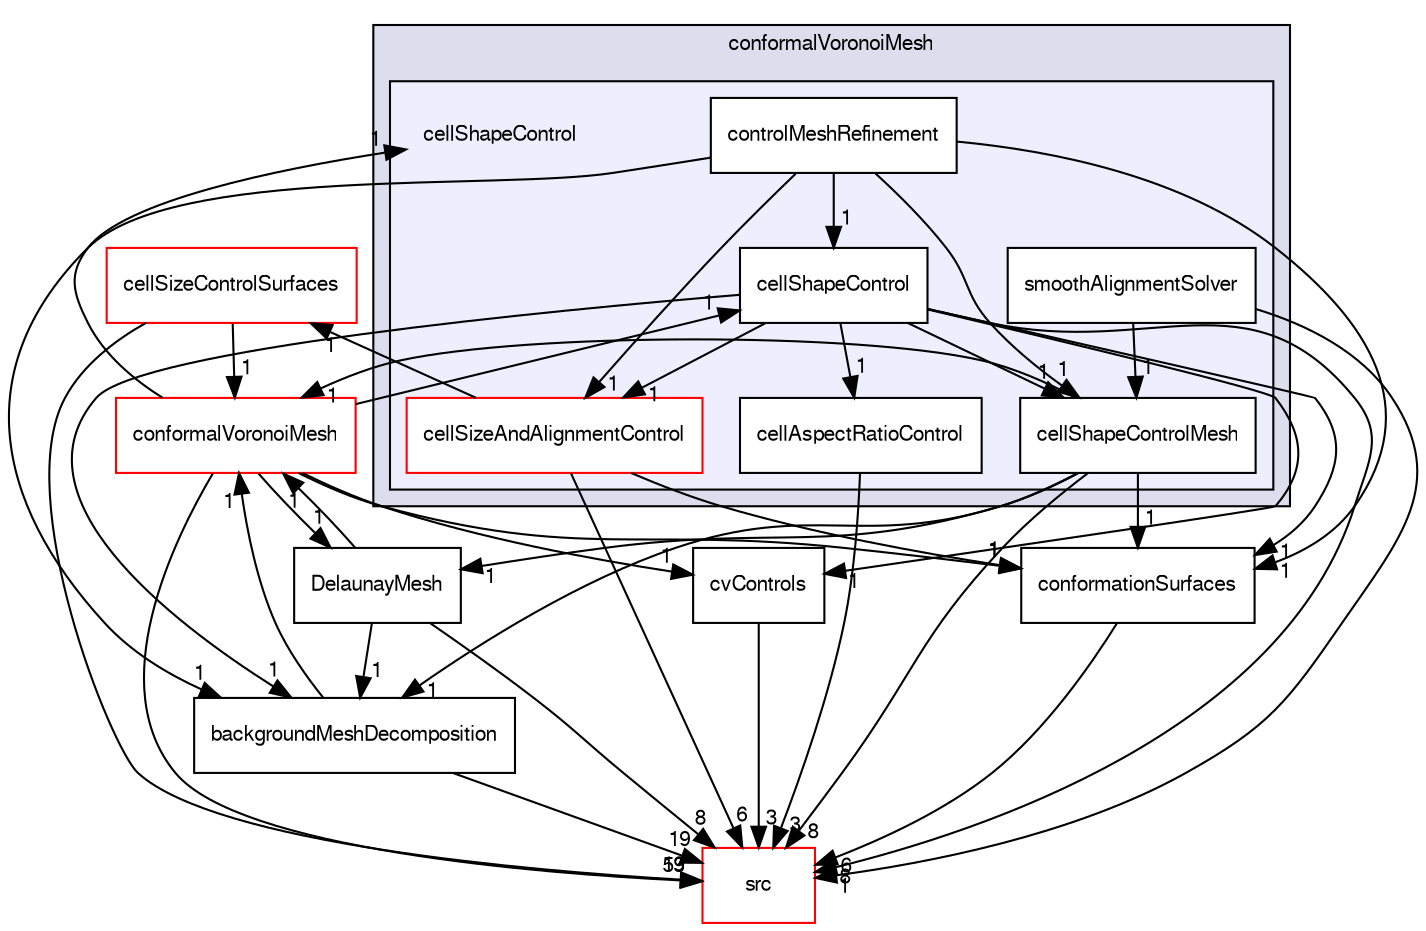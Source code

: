 digraph "applications/utilities/mesh/generation/foamyHexMesh/conformalVoronoiMesh/cellShapeControl" {
  bgcolor=transparent;
  compound=true
  node [ fontsize="10", fontname="FreeSans"];
  edge [ labelfontsize="10", labelfontname="FreeSans"];
  subgraph clusterdir_a00a19acf326fc72ff321e146413b4fa {
    graph [ bgcolor="#ddddee", pencolor="black", label="conformalVoronoiMesh" fontname="FreeSans", fontsize="10", URL="dir_a00a19acf326fc72ff321e146413b4fa.html"]
  subgraph clusterdir_485e6c61ac1e1d556adbe52122e98a88 {
    graph [ bgcolor="#eeeeff", pencolor="black", label="" URL="dir_485e6c61ac1e1d556adbe52122e98a88.html"];
    dir_485e6c61ac1e1d556adbe52122e98a88 [shape=plaintext label="cellShapeControl"];
    dir_7a1caf562cb0a78c4f554c972b9c04db [shape=box label="cellAspectRatioControl" color="black" fillcolor="white" style="filled" URL="dir_7a1caf562cb0a78c4f554c972b9c04db.html"];
    dir_e2e95cd0a776d00763f54e630b8bc759 [shape=box label="cellShapeControl" color="black" fillcolor="white" style="filled" URL="dir_e2e95cd0a776d00763f54e630b8bc759.html"];
    dir_d931ce679712fcd14a217236e38befe4 [shape=box label="cellShapeControlMesh" color="black" fillcolor="white" style="filled" URL="dir_d931ce679712fcd14a217236e38befe4.html"];
    dir_05643186e53d2462fa607018bdeb2939 [shape=box label="cellSizeAndAlignmentControl" color="red" fillcolor="white" style="filled" URL="dir_05643186e53d2462fa607018bdeb2939.html"];
    dir_52efab915310a70d4ccf5ed85d547836 [shape=box label="controlMeshRefinement" color="black" fillcolor="white" style="filled" URL="dir_52efab915310a70d4ccf5ed85d547836.html"];
    dir_69e9d691c23047b6aca9c7931c9276ec [shape=box label="smoothAlignmentSolver" color="black" fillcolor="white" style="filled" URL="dir_69e9d691c23047b6aca9c7931c9276ec.html"];
  }
  }
  dir_c1a8dcd0c6cb7abd8432fb8341fb0316 [shape=box label="conformalVoronoiMesh" color="red" URL="dir_c1a8dcd0c6cb7abd8432fb8341fb0316.html"];
  dir_68267d1309a1af8e8297ef4c3efbcdba [shape=box label="src" color="red" URL="dir_68267d1309a1af8e8297ef4c3efbcdba.html"];
  dir_78bb68ffa0a3fa35f1c3bae8b8720ebb [shape=box label="cvControls" URL="dir_78bb68ffa0a3fa35f1c3bae8b8720ebb.html"];
  dir_b76d5883d2ba2a9055ead2d1a88bec24 [shape=box label="conformationSurfaces" URL="dir_b76d5883d2ba2a9055ead2d1a88bec24.html"];
  dir_4e709cac60f3b91007ee017d7f912733 [shape=box label="backgroundMeshDecomposition" URL="dir_4e709cac60f3b91007ee017d7f912733.html"];
  dir_747b60a3ca41f93afcd8bfbfc86776fd [shape=box label="cellSizeControlSurfaces" color="red" URL="dir_747b60a3ca41f93afcd8bfbfc86776fd.html"];
  dir_f94ecb372cb7d94548d66c0ddb90ec74 [shape=box label="DelaunayMesh" URL="dir_f94ecb372cb7d94548d66c0ddb90ec74.html"];
  dir_e2e95cd0a776d00763f54e630b8bc759->dir_05643186e53d2462fa607018bdeb2939 [headlabel="1", labeldistance=1.5 headhref="dir_000353_000355.html"];
  dir_e2e95cd0a776d00763f54e630b8bc759->dir_68267d1309a1af8e8297ef4c3efbcdba [headlabel="8", labeldistance=1.5 headhref="dir_000353_000577.html"];
  dir_e2e95cd0a776d00763f54e630b8bc759->dir_78bb68ffa0a3fa35f1c3bae8b8720ebb [headlabel="1", labeldistance=1.5 headhref="dir_000353_000382.html"];
  dir_e2e95cd0a776d00763f54e630b8bc759->dir_b76d5883d2ba2a9055ead2d1a88bec24 [headlabel="1", labeldistance=1.5 headhref="dir_000353_000381.html"];
  dir_e2e95cd0a776d00763f54e630b8bc759->dir_4e709cac60f3b91007ee017d7f912733 [headlabel="1", labeldistance=1.5 headhref="dir_000353_000350.html"];
  dir_e2e95cd0a776d00763f54e630b8bc759->dir_d931ce679712fcd14a217236e38befe4 [headlabel="1", labeldistance=1.5 headhref="dir_000353_000354.html"];
  dir_e2e95cd0a776d00763f54e630b8bc759->dir_7a1caf562cb0a78c4f554c972b9c04db [headlabel="1", labeldistance=1.5 headhref="dir_000353_000352.html"];
  dir_c1a8dcd0c6cb7abd8432fb8341fb0316->dir_e2e95cd0a776d00763f54e630b8bc759 [headlabel="1", labeldistance=1.5 headhref="dir_000376_000353.html"];
  dir_c1a8dcd0c6cb7abd8432fb8341fb0316->dir_68267d1309a1af8e8297ef4c3efbcdba [headlabel="53", labeldistance=1.5 headhref="dir_000376_000577.html"];
  dir_c1a8dcd0c6cb7abd8432fb8341fb0316->dir_78bb68ffa0a3fa35f1c3bae8b8720ebb [headlabel="1", labeldistance=1.5 headhref="dir_000376_000382.html"];
  dir_c1a8dcd0c6cb7abd8432fb8341fb0316->dir_b76d5883d2ba2a9055ead2d1a88bec24 [headlabel="1", labeldistance=1.5 headhref="dir_000376_000381.html"];
  dir_c1a8dcd0c6cb7abd8432fb8341fb0316->dir_485e6c61ac1e1d556adbe52122e98a88 [headlabel="1", labeldistance=1.5 headhref="dir_000376_000351.html"];
  dir_c1a8dcd0c6cb7abd8432fb8341fb0316->dir_f94ecb372cb7d94548d66c0ddb90ec74 [headlabel="1", labeldistance=1.5 headhref="dir_000376_000383.html"];
  dir_05643186e53d2462fa607018bdeb2939->dir_68267d1309a1af8e8297ef4c3efbcdba [headlabel="6", labeldistance=1.5 headhref="dir_000355_000577.html"];
  dir_05643186e53d2462fa607018bdeb2939->dir_b76d5883d2ba2a9055ead2d1a88bec24 [headlabel="1", labeldistance=1.5 headhref="dir_000355_000381.html"];
  dir_05643186e53d2462fa607018bdeb2939->dir_747b60a3ca41f93afcd8bfbfc86776fd [headlabel="1", labeldistance=1.5 headhref="dir_000355_000361.html"];
  dir_78bb68ffa0a3fa35f1c3bae8b8720ebb->dir_68267d1309a1af8e8297ef4c3efbcdba [headlabel="3", labeldistance=1.5 headhref="dir_000382_000577.html"];
  dir_52efab915310a70d4ccf5ed85d547836->dir_e2e95cd0a776d00763f54e630b8bc759 [headlabel="1", labeldistance=1.5 headhref="dir_000359_000353.html"];
  dir_52efab915310a70d4ccf5ed85d547836->dir_05643186e53d2462fa607018bdeb2939 [headlabel="1", labeldistance=1.5 headhref="dir_000359_000355.html"];
  dir_52efab915310a70d4ccf5ed85d547836->dir_b76d5883d2ba2a9055ead2d1a88bec24 [headlabel="1", labeldistance=1.5 headhref="dir_000359_000381.html"];
  dir_52efab915310a70d4ccf5ed85d547836->dir_4e709cac60f3b91007ee017d7f912733 [headlabel="1", labeldistance=1.5 headhref="dir_000359_000350.html"];
  dir_52efab915310a70d4ccf5ed85d547836->dir_d931ce679712fcd14a217236e38befe4 [headlabel="1", labeldistance=1.5 headhref="dir_000359_000354.html"];
  dir_b76d5883d2ba2a9055ead2d1a88bec24->dir_68267d1309a1af8e8297ef4c3efbcdba [headlabel="6", labeldistance=1.5 headhref="dir_000381_000577.html"];
  dir_4e709cac60f3b91007ee017d7f912733->dir_c1a8dcd0c6cb7abd8432fb8341fb0316 [headlabel="1", labeldistance=1.5 headhref="dir_000350_000376.html"];
  dir_4e709cac60f3b91007ee017d7f912733->dir_68267d1309a1af8e8297ef4c3efbcdba [headlabel="19", labeldistance=1.5 headhref="dir_000350_000577.html"];
  dir_d931ce679712fcd14a217236e38befe4->dir_c1a8dcd0c6cb7abd8432fb8341fb0316 [headlabel="1", labeldistance=1.5 headhref="dir_000354_000376.html"];
  dir_d931ce679712fcd14a217236e38befe4->dir_68267d1309a1af8e8297ef4c3efbcdba [headlabel="8", labeldistance=1.5 headhref="dir_000354_000577.html"];
  dir_d931ce679712fcd14a217236e38befe4->dir_b76d5883d2ba2a9055ead2d1a88bec24 [headlabel="1", labeldistance=1.5 headhref="dir_000354_000381.html"];
  dir_d931ce679712fcd14a217236e38befe4->dir_4e709cac60f3b91007ee017d7f912733 [headlabel="1", labeldistance=1.5 headhref="dir_000354_000350.html"];
  dir_d931ce679712fcd14a217236e38befe4->dir_f94ecb372cb7d94548d66c0ddb90ec74 [headlabel="1", labeldistance=1.5 headhref="dir_000354_000383.html"];
  dir_747b60a3ca41f93afcd8bfbfc86776fd->dir_c1a8dcd0c6cb7abd8432fb8341fb0316 [headlabel="1", labeldistance=1.5 headhref="dir_000361_000376.html"];
  dir_747b60a3ca41f93afcd8bfbfc86776fd->dir_68267d1309a1af8e8297ef4c3efbcdba [headlabel="19", labeldistance=1.5 headhref="dir_000361_000577.html"];
  dir_7a1caf562cb0a78c4f554c972b9c04db->dir_68267d1309a1af8e8297ef4c3efbcdba [headlabel="3", labeldistance=1.5 headhref="dir_000352_000577.html"];
  dir_69e9d691c23047b6aca9c7931c9276ec->dir_68267d1309a1af8e8297ef4c3efbcdba [headlabel="1", labeldistance=1.5 headhref="dir_000360_000577.html"];
  dir_69e9d691c23047b6aca9c7931c9276ec->dir_d931ce679712fcd14a217236e38befe4 [headlabel="1", labeldistance=1.5 headhref="dir_000360_000354.html"];
  dir_f94ecb372cb7d94548d66c0ddb90ec74->dir_c1a8dcd0c6cb7abd8432fb8341fb0316 [headlabel="1", labeldistance=1.5 headhref="dir_000383_000376.html"];
  dir_f94ecb372cb7d94548d66c0ddb90ec74->dir_68267d1309a1af8e8297ef4c3efbcdba [headlabel="8", labeldistance=1.5 headhref="dir_000383_000577.html"];
  dir_f94ecb372cb7d94548d66c0ddb90ec74->dir_4e709cac60f3b91007ee017d7f912733 [headlabel="1", labeldistance=1.5 headhref="dir_000383_000350.html"];
}
